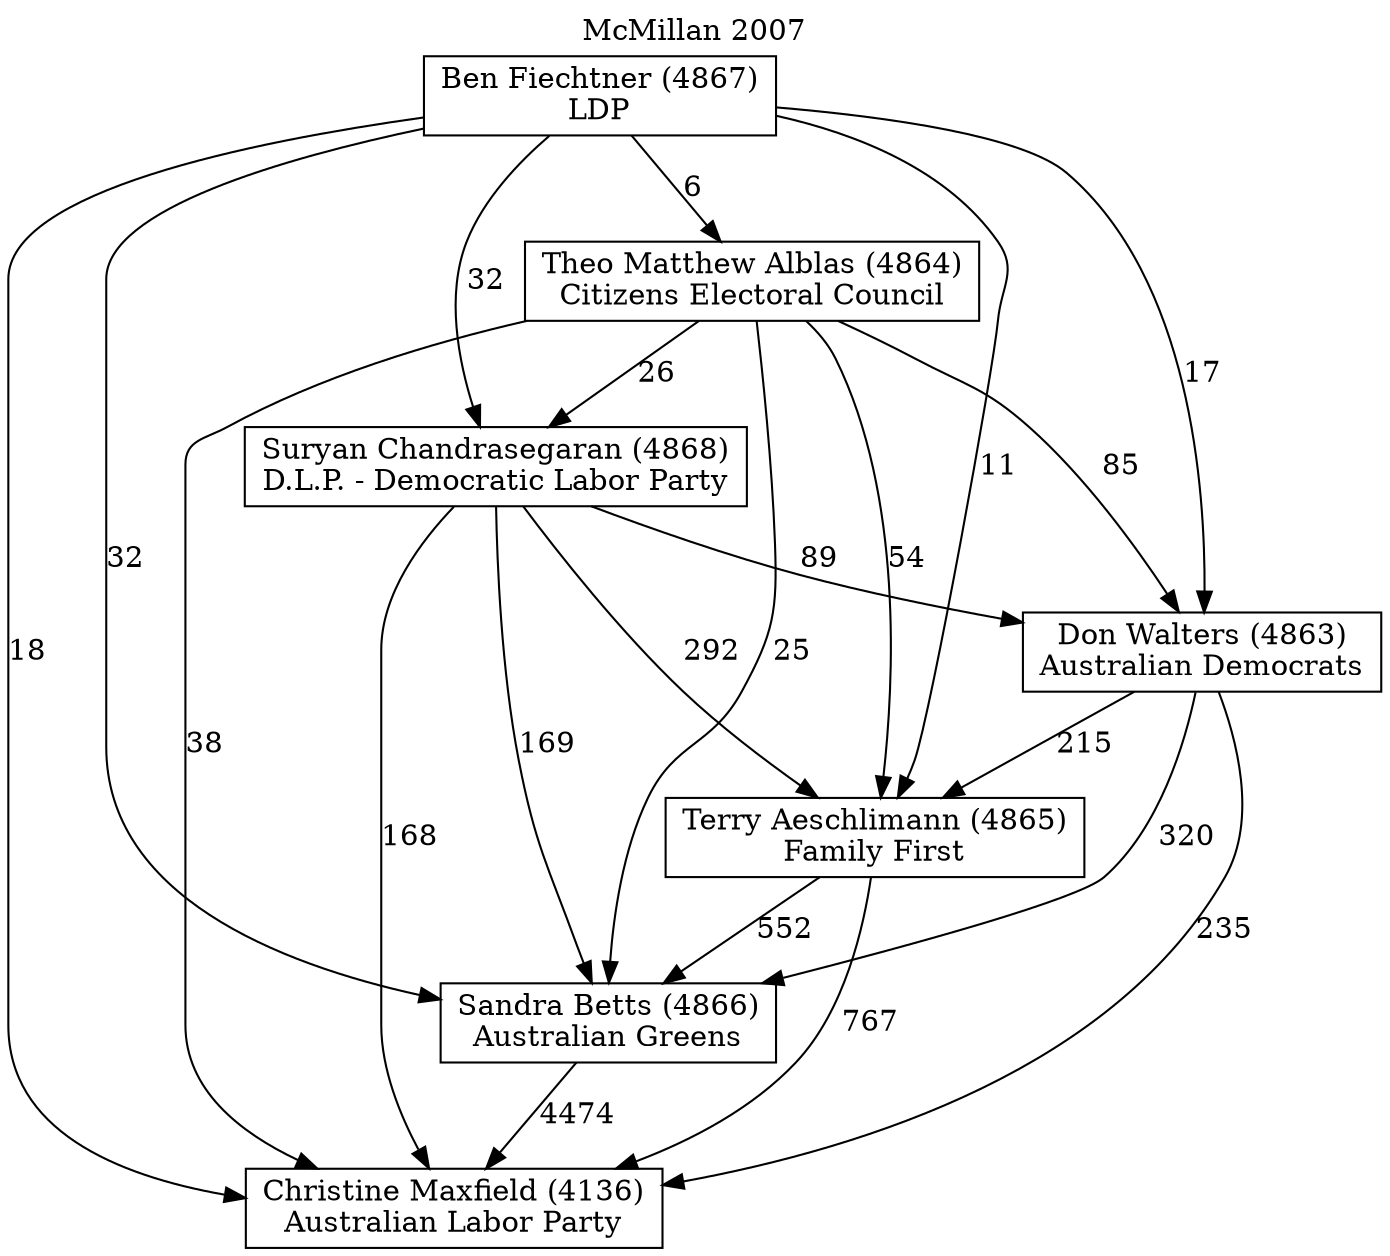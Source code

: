 // House preference flow
digraph "Christine Maxfield (4136)_McMillan_2007" {
	graph [label="McMillan 2007" labelloc=t mclimit=10]
	node [shape=box]
	"Christine Maxfield (4136)" [label="Christine Maxfield (4136)
Australian Labor Party"]
	"Sandra Betts (4866)" [label="Sandra Betts (4866)
Australian Greens"]
	"Terry Aeschlimann (4865)" [label="Terry Aeschlimann (4865)
Family First"]
	"Don Walters (4863)" [label="Don Walters (4863)
Australian Democrats"]
	"Suryan Chandrasegaran (4868)" [label="Suryan Chandrasegaran (4868)
D.L.P. - Democratic Labor Party"]
	"Theo Matthew Alblas (4864)" [label="Theo Matthew Alblas (4864)
Citizens Electoral Council"]
	"Ben Fiechtner (4867)" [label="Ben Fiechtner (4867)
LDP"]
	"Sandra Betts (4866)" -> "Christine Maxfield (4136)" [label=4474]
	"Terry Aeschlimann (4865)" -> "Sandra Betts (4866)" [label=552]
	"Don Walters (4863)" -> "Terry Aeschlimann (4865)" [label=215]
	"Suryan Chandrasegaran (4868)" -> "Don Walters (4863)" [label=89]
	"Theo Matthew Alblas (4864)" -> "Suryan Chandrasegaran (4868)" [label=26]
	"Ben Fiechtner (4867)" -> "Theo Matthew Alblas (4864)" [label=6]
	"Terry Aeschlimann (4865)" -> "Christine Maxfield (4136)" [label=767]
	"Don Walters (4863)" -> "Christine Maxfield (4136)" [label=235]
	"Suryan Chandrasegaran (4868)" -> "Christine Maxfield (4136)" [label=168]
	"Theo Matthew Alblas (4864)" -> "Christine Maxfield (4136)" [label=38]
	"Ben Fiechtner (4867)" -> "Christine Maxfield (4136)" [label=18]
	"Ben Fiechtner (4867)" -> "Suryan Chandrasegaran (4868)" [label=32]
	"Theo Matthew Alblas (4864)" -> "Don Walters (4863)" [label=85]
	"Ben Fiechtner (4867)" -> "Don Walters (4863)" [label=17]
	"Suryan Chandrasegaran (4868)" -> "Terry Aeschlimann (4865)" [label=292]
	"Theo Matthew Alblas (4864)" -> "Terry Aeschlimann (4865)" [label=54]
	"Ben Fiechtner (4867)" -> "Terry Aeschlimann (4865)" [label=11]
	"Don Walters (4863)" -> "Sandra Betts (4866)" [label=320]
	"Suryan Chandrasegaran (4868)" -> "Sandra Betts (4866)" [label=169]
	"Theo Matthew Alblas (4864)" -> "Sandra Betts (4866)" [label=25]
	"Ben Fiechtner (4867)" -> "Sandra Betts (4866)" [label=32]
}
